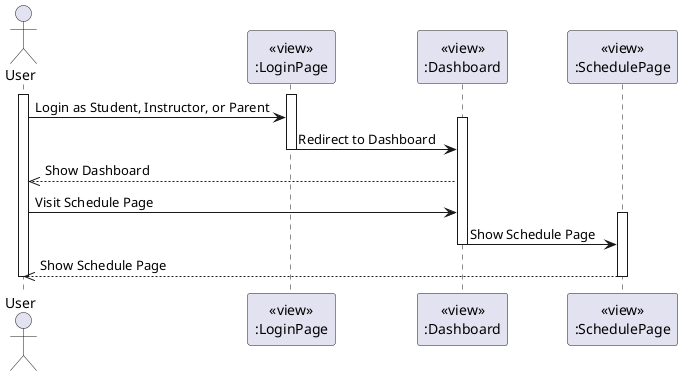 @startuml ViewSchedule
actor User
participant LoginPageView [
  <<view>>
  :LoginPage
]

participant DashboardView [
  <<view>>
  :Dashboard
]

participant SchedulePageView [
  <<view>>
  :SchedulePage
]

activate User
activate LoginPageView
User -> LoginPageView: Login as Student, Instructor, or Parent
activate DashboardView
LoginPageView -> DashboardView: Redirect to Dashboard
deactivate LoginPageView

DashboardView -->> User: Show Dashboard

User -> DashboardView: Visit Schedule Page
activate SchedulePageView
DashboardView -> SchedulePageView: Show Schedule Page
deactivate DashboardView

SchedulePageView -->> User: Show Schedule Page

deactivate User
deactivate SchedulePageView
@enduml
